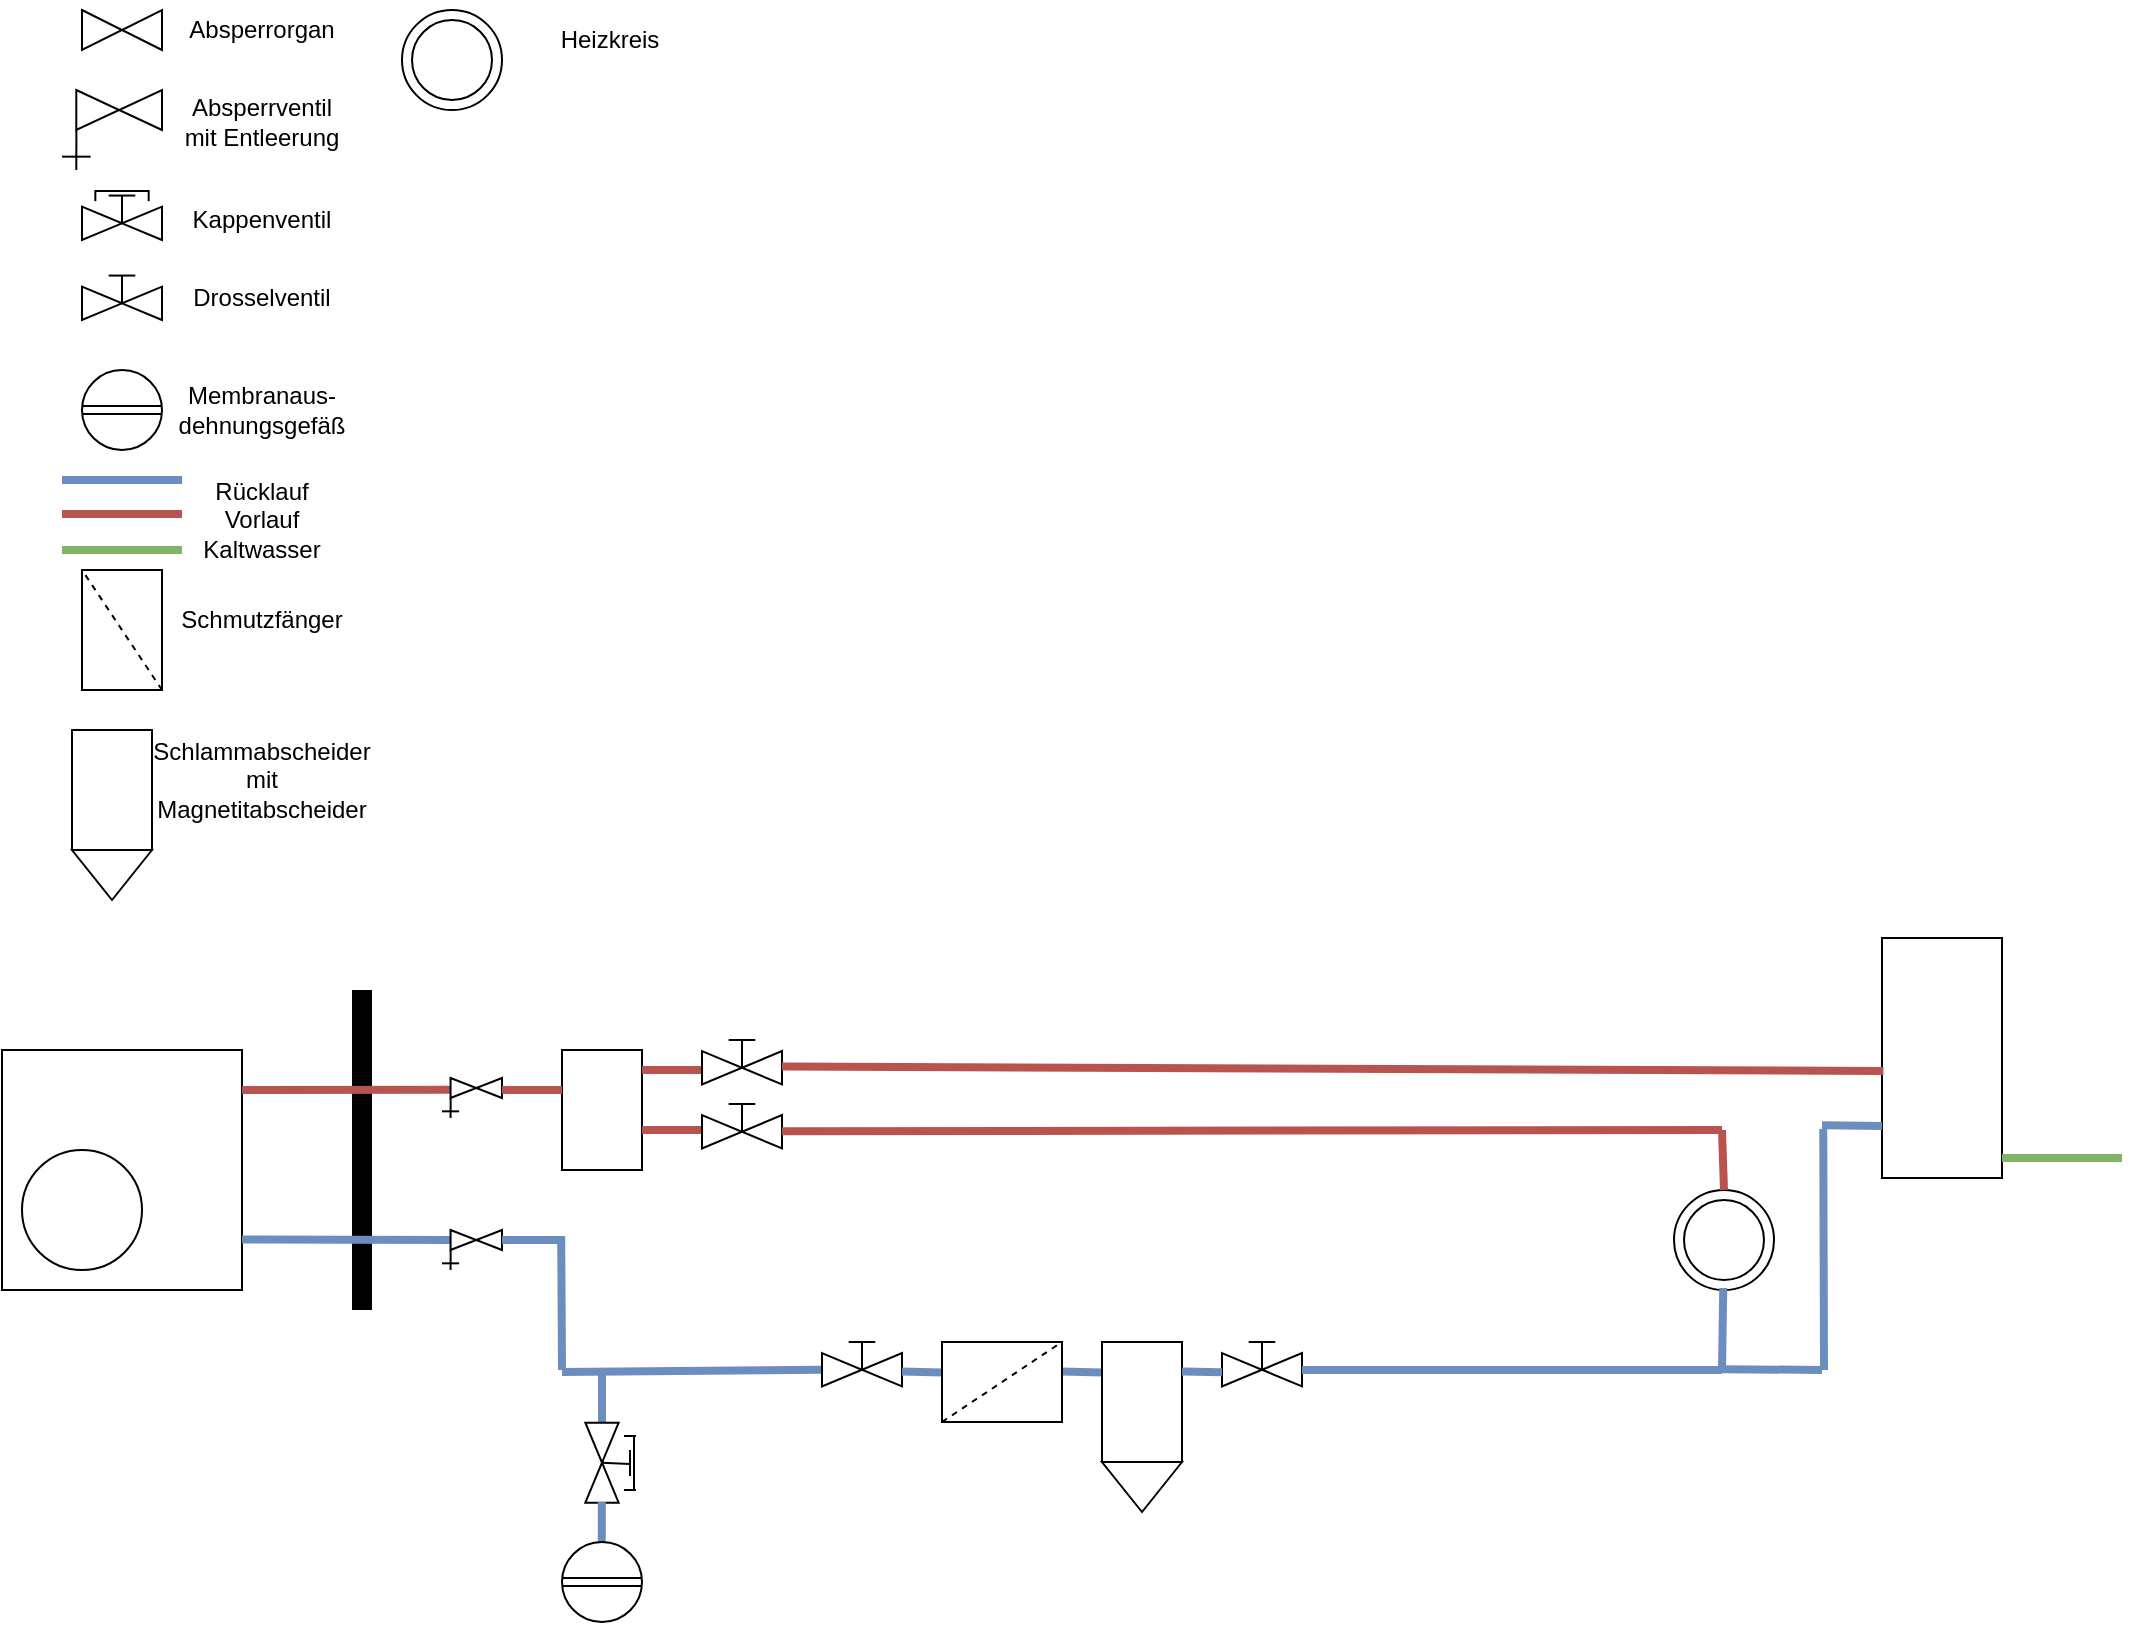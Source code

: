 <mxfile version="24.7.12">
  <diagram name="Seite-1" id="sB4p62nrwVd86XO2K_Cy">
    <mxGraphModel dx="1748" dy="721" grid="1" gridSize="10" guides="1" tooltips="1" connect="1" arrows="1" fold="1" page="1" pageScale="1" pageWidth="827" pageHeight="1169" math="0" shadow="0">
      <root>
        <mxCell id="0" />
        <mxCell id="1" parent="0" />
        <mxCell id="77hK2U9cgVGzca_YEiAG-3" value="" style="group" vertex="1" connectable="0" parent="1">
          <mxGeometry x="20" y="120" width="40" height="20" as="geometry" />
        </mxCell>
        <mxCell id="77hK2U9cgVGzca_YEiAG-1" value="" style="triangle;whiteSpace=wrap;html=1;" vertex="1" parent="77hK2U9cgVGzca_YEiAG-3">
          <mxGeometry width="20" height="20" as="geometry" />
        </mxCell>
        <mxCell id="77hK2U9cgVGzca_YEiAG-2" value="" style="triangle;whiteSpace=wrap;html=1;rotation=-180;" vertex="1" parent="77hK2U9cgVGzca_YEiAG-3">
          <mxGeometry x="20" width="20" height="20" as="geometry" />
        </mxCell>
        <mxCell id="77hK2U9cgVGzca_YEiAG-22" value="" style="endArrow=none;html=1;rounded=0;jumpSize=6;strokeWidth=4;fillColor=#dae8fc;strokeColor=#6c8ebf;" edge="1" parent="1">
          <mxGeometry width="50" height="50" relative="1" as="geometry">
            <mxPoint x="10" y="355" as="sourcePoint" />
            <mxPoint x="70" y="355" as="targetPoint" />
          </mxGeometry>
        </mxCell>
        <mxCell id="77hK2U9cgVGzca_YEiAG-23" value="" style="endArrow=none;html=1;rounded=0;jumpSize=6;strokeWidth=4;fillColor=#f8cecc;strokeColor=#b85450;" edge="1" parent="1">
          <mxGeometry width="50" height="50" relative="1" as="geometry">
            <mxPoint x="10" y="372" as="sourcePoint" />
            <mxPoint x="70" y="372" as="targetPoint" />
          </mxGeometry>
        </mxCell>
        <mxCell id="77hK2U9cgVGzca_YEiAG-24" value="" style="whiteSpace=wrap;html=1;aspect=fixed;" vertex="1" parent="1">
          <mxGeometry x="-20" y="640" width="120" height="120" as="geometry" />
        </mxCell>
        <mxCell id="77hK2U9cgVGzca_YEiAG-25" value="" style="ellipse;whiteSpace=wrap;html=1;aspect=fixed;" vertex="1" parent="1">
          <mxGeometry x="-10" y="690" width="60" height="60" as="geometry" />
        </mxCell>
        <mxCell id="77hK2U9cgVGzca_YEiAG-26" value="" style="rounded=0;whiteSpace=wrap;html=1;" vertex="1" parent="1">
          <mxGeometry x="260" y="640" width="40" height="60" as="geometry" />
        </mxCell>
        <mxCell id="77hK2U9cgVGzca_YEiAG-29" value="" style="group" vertex="1" connectable="0" parent="1">
          <mxGeometry x="10" y="160" width="50" height="40" as="geometry" />
        </mxCell>
        <mxCell id="77hK2U9cgVGzca_YEiAG-7" value="" style="endArrow=none;html=1;rounded=0;" edge="1" parent="77hK2U9cgVGzca_YEiAG-29">
          <mxGeometry width="50" height="50" relative="1" as="geometry">
            <mxPoint y="33.333" as="sourcePoint" />
            <mxPoint x="14.286" y="33.333" as="targetPoint" />
          </mxGeometry>
        </mxCell>
        <mxCell id="77hK2U9cgVGzca_YEiAG-27" value="" style="group" vertex="1" connectable="0" parent="77hK2U9cgVGzca_YEiAG-29">
          <mxGeometry x="7.143" width="42.857" height="40" as="geometry" />
        </mxCell>
        <mxCell id="77hK2U9cgVGzca_YEiAG-4" value="" style="triangle;whiteSpace=wrap;html=1;" vertex="1" parent="77hK2U9cgVGzca_YEiAG-27">
          <mxGeometry width="21.429" height="20" as="geometry" />
        </mxCell>
        <mxCell id="77hK2U9cgVGzca_YEiAG-5" value="" style="triangle;whiteSpace=wrap;html=1;rotation=-180;" vertex="1" parent="77hK2U9cgVGzca_YEiAG-27">
          <mxGeometry x="21.429" width="21.429" height="20" as="geometry" />
        </mxCell>
        <mxCell id="77hK2U9cgVGzca_YEiAG-6" value="" style="endArrow=none;html=1;rounded=0;entryX=0.003;entryY=0.985;entryDx=0;entryDy=0;entryPerimeter=0;" edge="1" parent="77hK2U9cgVGzca_YEiAG-27" target="77hK2U9cgVGzca_YEiAG-4">
          <mxGeometry width="50" height="50" relative="1" as="geometry">
            <mxPoint y="40" as="sourcePoint" />
            <mxPoint x="0.714" y="19.333" as="targetPoint" />
          </mxGeometry>
        </mxCell>
        <mxCell id="77hK2U9cgVGzca_YEiAG-30" value="" style="group" vertex="1" connectable="0" parent="1">
          <mxGeometry x="20" y="210" width="40" height="25" as="geometry" />
        </mxCell>
        <mxCell id="77hK2U9cgVGzca_YEiAG-8" value="" style="group" vertex="1" connectable="0" parent="77hK2U9cgVGzca_YEiAG-30">
          <mxGeometry y="8.333" width="40" height="16.667" as="geometry" />
        </mxCell>
        <mxCell id="77hK2U9cgVGzca_YEiAG-9" value="" style="triangle;whiteSpace=wrap;html=1;" vertex="1" parent="77hK2U9cgVGzca_YEiAG-8">
          <mxGeometry width="20" height="16.667" as="geometry" />
        </mxCell>
        <mxCell id="77hK2U9cgVGzca_YEiAG-10" value="" style="triangle;whiteSpace=wrap;html=1;rotation=-180;" vertex="1" parent="77hK2U9cgVGzca_YEiAG-8">
          <mxGeometry x="20" width="20" height="16.667" as="geometry" />
        </mxCell>
        <mxCell id="77hK2U9cgVGzca_YEiAG-11" value="" style="endArrow=none;html=1;rounded=0;exitX=1;exitY=0.5;exitDx=0;exitDy=0;" edge="1" parent="77hK2U9cgVGzca_YEiAG-30" source="77hK2U9cgVGzca_YEiAG-9">
          <mxGeometry width="50" height="50" relative="1" as="geometry">
            <mxPoint x="20" y="13.889" as="sourcePoint" />
            <mxPoint x="20" y="2.778" as="targetPoint" />
          </mxGeometry>
        </mxCell>
        <mxCell id="77hK2U9cgVGzca_YEiAG-12" value="" style="endArrow=none;html=1;rounded=0;" edge="1" parent="77hK2U9cgVGzca_YEiAG-30">
          <mxGeometry width="50" height="50" relative="1" as="geometry">
            <mxPoint x="13.333" y="2.778" as="sourcePoint" />
            <mxPoint x="26.667" y="2.778" as="targetPoint" />
          </mxGeometry>
        </mxCell>
        <mxCell id="77hK2U9cgVGzca_YEiAG-13" value="" style="endArrow=none;html=1;rounded=0;" edge="1" parent="77hK2U9cgVGzca_YEiAG-30">
          <mxGeometry width="50" height="50" relative="1" as="geometry">
            <mxPoint x="6.667" y="0.556" as="sourcePoint" />
            <mxPoint x="33.333" y="0.556" as="targetPoint" />
          </mxGeometry>
        </mxCell>
        <mxCell id="77hK2U9cgVGzca_YEiAG-14" value="" style="endArrow=none;html=1;rounded=0;" edge="1" parent="77hK2U9cgVGzca_YEiAG-30">
          <mxGeometry width="50" height="50" relative="1" as="geometry">
            <mxPoint x="6.667" y="5.556" as="sourcePoint" />
            <mxPoint x="6.667" as="targetPoint" />
          </mxGeometry>
        </mxCell>
        <mxCell id="77hK2U9cgVGzca_YEiAG-15" value="" style="endArrow=none;html=1;rounded=0;" edge="1" parent="77hK2U9cgVGzca_YEiAG-30">
          <mxGeometry width="50" height="50" relative="1" as="geometry">
            <mxPoint x="13.333" y="0.556" as="sourcePoint" />
            <mxPoint x="33.333" y="0.556" as="targetPoint" />
          </mxGeometry>
        </mxCell>
        <mxCell id="77hK2U9cgVGzca_YEiAG-17" value="" style="endArrow=none;html=1;rounded=0;" edge="1" parent="77hK2U9cgVGzca_YEiAG-30">
          <mxGeometry width="50" height="50" relative="1" as="geometry">
            <mxPoint x="6.667" y="2.778" as="sourcePoint" />
            <mxPoint x="6.667" y="2.778" as="targetPoint" />
          </mxGeometry>
        </mxCell>
        <mxCell id="77hK2U9cgVGzca_YEiAG-18" value="" style="endArrow=none;html=1;rounded=0;" edge="1" parent="77hK2U9cgVGzca_YEiAG-30">
          <mxGeometry width="50" height="50" relative="1" as="geometry">
            <mxPoint x="33.333" y="5.556" as="sourcePoint" />
            <mxPoint x="33.333" as="targetPoint" />
          </mxGeometry>
        </mxCell>
        <mxCell id="77hK2U9cgVGzca_YEiAG-32" value="" style="group" vertex="1" connectable="0" parent="1">
          <mxGeometry x="20" y="300" width="40" height="40" as="geometry" />
        </mxCell>
        <mxCell id="77hK2U9cgVGzca_YEiAG-19" value="" style="ellipse;whiteSpace=wrap;html=1;aspect=fixed;" vertex="1" parent="77hK2U9cgVGzca_YEiAG-32">
          <mxGeometry width="40" height="40" as="geometry" />
        </mxCell>
        <mxCell id="77hK2U9cgVGzca_YEiAG-20" value="" style="endArrow=none;html=1;rounded=0;entryX=1;entryY=0.5;entryDx=0;entryDy=0;exitX=0;exitY=0.5;exitDx=0;exitDy=0;" edge="1" parent="77hK2U9cgVGzca_YEiAG-32">
          <mxGeometry width="50" height="50" relative="1" as="geometry">
            <mxPoint x="5.684e-14" y="22" as="sourcePoint" />
            <mxPoint x="40.0" y="22" as="targetPoint" />
          </mxGeometry>
        </mxCell>
        <mxCell id="77hK2U9cgVGzca_YEiAG-21" value="" style="endArrow=none;html=1;rounded=0;entryX=1;entryY=0.5;entryDx=0;entryDy=0;exitX=0;exitY=0.5;exitDx=0;exitDy=0;" edge="1" parent="77hK2U9cgVGzca_YEiAG-32">
          <mxGeometry width="50" height="50" relative="1" as="geometry">
            <mxPoint y="17.967" as="sourcePoint" />
            <mxPoint x="40" y="17.967" as="targetPoint" />
          </mxGeometry>
        </mxCell>
        <mxCell id="77hK2U9cgVGzca_YEiAG-33" value="" style="endArrow=none;html=1;rounded=0;strokeWidth=10;" edge="1" parent="1">
          <mxGeometry width="50" height="50" relative="1" as="geometry">
            <mxPoint x="160" y="770" as="sourcePoint" />
            <mxPoint x="160" y="610" as="targetPoint" />
          </mxGeometry>
        </mxCell>
        <mxCell id="77hK2U9cgVGzca_YEiAG-34" value="" style="endArrow=none;html=1;rounded=0;jumpSize=6;strokeWidth=4;fillColor=#f8cecc;strokeColor=#b85450;entryX=0.007;entryY=0.59;entryDx=0;entryDy=0;entryPerimeter=0;" edge="1" parent="1" target="77hK2U9cgVGzca_YEiAG-39">
          <mxGeometry width="50" height="50" relative="1" as="geometry">
            <mxPoint x="100" y="660" as="sourcePoint" />
            <mxPoint x="200" y="660" as="targetPoint" />
          </mxGeometry>
        </mxCell>
        <mxCell id="77hK2U9cgVGzca_YEiAG-35" value="" style="endArrow=none;html=1;rounded=0;jumpSize=6;strokeWidth=4;fillColor=#dae8fc;strokeColor=#6c8ebf;entryX=0;entryY=0.5;entryDx=0;entryDy=0;" edge="1" parent="1" target="77hK2U9cgVGzca_YEiAG-46">
          <mxGeometry width="50" height="50" relative="1" as="geometry">
            <mxPoint x="100" y="734.78" as="sourcePoint" />
            <mxPoint x="200" y="735.23" as="targetPoint" />
          </mxGeometry>
        </mxCell>
        <mxCell id="77hK2U9cgVGzca_YEiAG-36" value="" style="group" vertex="1" connectable="0" parent="1">
          <mxGeometry x="200" y="654" width="30" height="20" as="geometry" />
        </mxCell>
        <mxCell id="77hK2U9cgVGzca_YEiAG-37" value="" style="endArrow=none;html=1;rounded=0;" edge="1" parent="77hK2U9cgVGzca_YEiAG-36">
          <mxGeometry width="50" height="50" relative="1" as="geometry">
            <mxPoint y="16.667" as="sourcePoint" />
            <mxPoint x="8.571" y="16.667" as="targetPoint" />
          </mxGeometry>
        </mxCell>
        <mxCell id="77hK2U9cgVGzca_YEiAG-38" value="" style="group" vertex="1" connectable="0" parent="77hK2U9cgVGzca_YEiAG-36">
          <mxGeometry x="4.286" width="25.714" height="20" as="geometry" />
        </mxCell>
        <mxCell id="77hK2U9cgVGzca_YEiAG-39" value="" style="triangle;whiteSpace=wrap;html=1;" vertex="1" parent="77hK2U9cgVGzca_YEiAG-38">
          <mxGeometry width="12.857" height="10" as="geometry" />
        </mxCell>
        <mxCell id="77hK2U9cgVGzca_YEiAG-40" value="" style="triangle;whiteSpace=wrap;html=1;rotation=-180;" vertex="1" parent="77hK2U9cgVGzca_YEiAG-38">
          <mxGeometry x="12.857" width="12.857" height="10" as="geometry" />
        </mxCell>
        <mxCell id="77hK2U9cgVGzca_YEiAG-41" value="" style="endArrow=none;html=1;rounded=0;entryX=0.003;entryY=0.985;entryDx=0;entryDy=0;entryPerimeter=0;" edge="1" parent="77hK2U9cgVGzca_YEiAG-38" target="77hK2U9cgVGzca_YEiAG-39">
          <mxGeometry width="50" height="50" relative="1" as="geometry">
            <mxPoint y="20" as="sourcePoint" />
            <mxPoint x="0.429" y="9.667" as="targetPoint" />
          </mxGeometry>
        </mxCell>
        <mxCell id="77hK2U9cgVGzca_YEiAG-43" value="" style="group" vertex="1" connectable="0" parent="1">
          <mxGeometry x="200" y="730" width="30" height="20" as="geometry" />
        </mxCell>
        <mxCell id="77hK2U9cgVGzca_YEiAG-44" value="" style="endArrow=none;html=1;rounded=0;" edge="1" parent="77hK2U9cgVGzca_YEiAG-43">
          <mxGeometry width="50" height="50" relative="1" as="geometry">
            <mxPoint y="16.667" as="sourcePoint" />
            <mxPoint x="8.571" y="16.667" as="targetPoint" />
          </mxGeometry>
        </mxCell>
        <mxCell id="77hK2U9cgVGzca_YEiAG-45" value="" style="group" vertex="1" connectable="0" parent="77hK2U9cgVGzca_YEiAG-43">
          <mxGeometry x="4.286" width="25.714" height="20" as="geometry" />
        </mxCell>
        <mxCell id="77hK2U9cgVGzca_YEiAG-46" value="" style="triangle;whiteSpace=wrap;html=1;" vertex="1" parent="77hK2U9cgVGzca_YEiAG-45">
          <mxGeometry width="12.857" height="10" as="geometry" />
        </mxCell>
        <mxCell id="77hK2U9cgVGzca_YEiAG-47" value="" style="triangle;whiteSpace=wrap;html=1;rotation=-180;" vertex="1" parent="77hK2U9cgVGzca_YEiAG-45">
          <mxGeometry x="12.857" width="12.857" height="10" as="geometry" />
        </mxCell>
        <mxCell id="77hK2U9cgVGzca_YEiAG-48" value="" style="endArrow=none;html=1;rounded=0;entryX=0.003;entryY=0.985;entryDx=0;entryDy=0;entryPerimeter=0;" edge="1" parent="77hK2U9cgVGzca_YEiAG-45" target="77hK2U9cgVGzca_YEiAG-46">
          <mxGeometry width="50" height="50" relative="1" as="geometry">
            <mxPoint y="20" as="sourcePoint" />
            <mxPoint x="0.429" y="9.667" as="targetPoint" />
          </mxGeometry>
        </mxCell>
        <mxCell id="77hK2U9cgVGzca_YEiAG-60" value="" style="endArrow=none;html=1;rounded=0;jumpSize=6;strokeWidth=4;fillColor=#f8cecc;strokeColor=#b85450;" edge="1" parent="1">
          <mxGeometry width="50" height="50" relative="1" as="geometry">
            <mxPoint x="230" y="660" as="sourcePoint" />
            <mxPoint x="260" y="660" as="targetPoint" />
          </mxGeometry>
        </mxCell>
        <mxCell id="77hK2U9cgVGzca_YEiAG-61" value="" style="endArrow=none;html=1;rounded=0;jumpSize=6;strokeWidth=4;fillColor=#dae8fc;strokeColor=#6c8ebf;entryX=0;entryY=0.5;entryDx=0;entryDy=0;" edge="1" parent="1" target="77hK2U9cgVGzca_YEiAG-109">
          <mxGeometry width="50" height="50" relative="1" as="geometry">
            <mxPoint x="260" y="801" as="sourcePoint" />
            <mxPoint x="330" y="800.8" as="targetPoint" />
          </mxGeometry>
        </mxCell>
        <mxCell id="77hK2U9cgVGzca_YEiAG-62" value="" style="endArrow=none;html=1;rounded=0;jumpSize=6;strokeWidth=4;fillColor=#dae8fc;strokeColor=#6c8ebf;" edge="1" parent="1">
          <mxGeometry width="50" height="50" relative="1" as="geometry">
            <mxPoint x="280" y="826" as="sourcePoint" />
            <mxPoint x="280" y="801" as="targetPoint" />
          </mxGeometry>
        </mxCell>
        <mxCell id="77hK2U9cgVGzca_YEiAG-75" value="" style="group;rotation=90;" vertex="1" connectable="0" parent="1">
          <mxGeometry x="264" y="834" width="40" height="25" as="geometry" />
        </mxCell>
        <mxCell id="77hK2U9cgVGzca_YEiAG-76" value="" style="group;rotation=90;" vertex="1" connectable="0" parent="77hK2U9cgVGzca_YEiAG-75">
          <mxGeometry x="-4" y="4" width="40" height="16.667" as="geometry" />
        </mxCell>
        <mxCell id="77hK2U9cgVGzca_YEiAG-77" value="" style="triangle;whiteSpace=wrap;html=1;rotation=90;" vertex="1" parent="77hK2U9cgVGzca_YEiAG-76">
          <mxGeometry x="10" y="-10" width="20" height="16.667" as="geometry" />
        </mxCell>
        <mxCell id="77hK2U9cgVGzca_YEiAG-78" value="" style="triangle;whiteSpace=wrap;html=1;rotation=-90;" vertex="1" parent="77hK2U9cgVGzca_YEiAG-76">
          <mxGeometry x="10" y="10" width="20" height="16.667" as="geometry" />
        </mxCell>
        <mxCell id="77hK2U9cgVGzca_YEiAG-79" value="" style="endArrow=none;html=1;rounded=0;exitX=1;exitY=0.5;exitDx=0;exitDy=0;" edge="1" parent="77hK2U9cgVGzca_YEiAG-75" source="77hK2U9cgVGzca_YEiAG-77">
          <mxGeometry width="50" height="50" relative="1" as="geometry">
            <mxPoint x="19" y="13" as="sourcePoint" />
            <mxPoint x="30" y="13" as="targetPoint" />
          </mxGeometry>
        </mxCell>
        <mxCell id="77hK2U9cgVGzca_YEiAG-80" value="" style="endArrow=none;html=1;rounded=0;" edge="1" parent="77hK2U9cgVGzca_YEiAG-75">
          <mxGeometry width="50" height="50" relative="1" as="geometry">
            <mxPoint x="30" y="6" as="sourcePoint" />
            <mxPoint x="30" y="19" as="targetPoint" />
          </mxGeometry>
        </mxCell>
        <mxCell id="77hK2U9cgVGzca_YEiAG-81" value="" style="endArrow=none;html=1;rounded=0;" edge="1" parent="77hK2U9cgVGzca_YEiAG-75">
          <mxGeometry width="50" height="50" relative="1" as="geometry">
            <mxPoint x="32" y="-1" as="sourcePoint" />
            <mxPoint x="32" y="26" as="targetPoint" />
          </mxGeometry>
        </mxCell>
        <mxCell id="77hK2U9cgVGzca_YEiAG-82" value="" style="endArrow=none;html=1;rounded=0;" edge="1" parent="77hK2U9cgVGzca_YEiAG-75">
          <mxGeometry width="50" height="50" relative="1" as="geometry">
            <mxPoint x="27" y="-1" as="sourcePoint" />
            <mxPoint x="33" y="-1" as="targetPoint" />
          </mxGeometry>
        </mxCell>
        <mxCell id="77hK2U9cgVGzca_YEiAG-83" value="" style="endArrow=none;html=1;rounded=0;" edge="1" parent="77hK2U9cgVGzca_YEiAG-75">
          <mxGeometry width="50" height="50" relative="1" as="geometry">
            <mxPoint x="32" y="6" as="sourcePoint" />
            <mxPoint x="32" y="26" as="targetPoint" />
          </mxGeometry>
        </mxCell>
        <mxCell id="77hK2U9cgVGzca_YEiAG-84" value="" style="endArrow=none;html=1;rounded=0;" edge="1" parent="77hK2U9cgVGzca_YEiAG-75">
          <mxGeometry width="50" height="50" relative="1" as="geometry">
            <mxPoint x="30" y="-1" as="sourcePoint" />
            <mxPoint x="30" y="-1" as="targetPoint" />
          </mxGeometry>
        </mxCell>
        <mxCell id="77hK2U9cgVGzca_YEiAG-85" value="" style="endArrow=none;html=1;rounded=0;" edge="1" parent="77hK2U9cgVGzca_YEiAG-75">
          <mxGeometry width="50" height="50" relative="1" as="geometry">
            <mxPoint x="27" y="26" as="sourcePoint" />
            <mxPoint x="33" y="26" as="targetPoint" />
          </mxGeometry>
        </mxCell>
        <mxCell id="77hK2U9cgVGzca_YEiAG-87" value="" style="endArrow=none;html=1;rounded=0;jumpSize=6;strokeWidth=4;fillColor=#dae8fc;strokeColor=#6c8ebf;" edge="1" parent="1">
          <mxGeometry width="50" height="50" relative="1" as="geometry">
            <mxPoint x="279.89" y="891" as="sourcePoint" />
            <mxPoint x="279.89" y="866" as="targetPoint" />
          </mxGeometry>
        </mxCell>
        <mxCell id="77hK2U9cgVGzca_YEiAG-88" value="" style="group" vertex="1" connectable="0" parent="1">
          <mxGeometry x="260" y="886" width="40" height="40" as="geometry" />
        </mxCell>
        <mxCell id="77hK2U9cgVGzca_YEiAG-89" value="" style="ellipse;whiteSpace=wrap;html=1;aspect=fixed;" vertex="1" parent="77hK2U9cgVGzca_YEiAG-88">
          <mxGeometry width="40" height="40" as="geometry" />
        </mxCell>
        <mxCell id="77hK2U9cgVGzca_YEiAG-90" value="" style="endArrow=none;html=1;rounded=0;entryX=1;entryY=0.5;entryDx=0;entryDy=0;exitX=0;exitY=0.5;exitDx=0;exitDy=0;" edge="1" parent="77hK2U9cgVGzca_YEiAG-88">
          <mxGeometry width="50" height="50" relative="1" as="geometry">
            <mxPoint x="5.684e-14" y="22" as="sourcePoint" />
            <mxPoint x="40.0" y="22" as="targetPoint" />
          </mxGeometry>
        </mxCell>
        <mxCell id="77hK2U9cgVGzca_YEiAG-91" value="" style="endArrow=none;html=1;rounded=0;entryX=1;entryY=0.5;entryDx=0;entryDy=0;exitX=0;exitY=0.5;exitDx=0;exitDy=0;" edge="1" parent="77hK2U9cgVGzca_YEiAG-88">
          <mxGeometry width="50" height="50" relative="1" as="geometry">
            <mxPoint y="17.967" as="sourcePoint" />
            <mxPoint x="40" y="17.967" as="targetPoint" />
          </mxGeometry>
        </mxCell>
        <mxCell id="77hK2U9cgVGzca_YEiAG-99" value="" style="group" vertex="1" connectable="0" parent="1">
          <mxGeometry x="20" y="252.778" width="40" height="22.222" as="geometry" />
        </mxCell>
        <mxCell id="77hK2U9cgVGzca_YEiAG-50" value="" style="group" vertex="1" connectable="0" parent="77hK2U9cgVGzca_YEiAG-99">
          <mxGeometry y="5.556" width="40" height="16.667" as="geometry" />
        </mxCell>
        <mxCell id="77hK2U9cgVGzca_YEiAG-51" value="" style="triangle;whiteSpace=wrap;html=1;" vertex="1" parent="77hK2U9cgVGzca_YEiAG-50">
          <mxGeometry width="20" height="16.667" as="geometry" />
        </mxCell>
        <mxCell id="77hK2U9cgVGzca_YEiAG-52" value="" style="triangle;whiteSpace=wrap;html=1;rotation=-180;" vertex="1" parent="77hK2U9cgVGzca_YEiAG-50">
          <mxGeometry x="20" width="20" height="16.667" as="geometry" />
        </mxCell>
        <mxCell id="77hK2U9cgVGzca_YEiAG-53" value="" style="endArrow=none;html=1;rounded=0;exitX=1;exitY=0.5;exitDx=0;exitDy=0;" edge="1" parent="77hK2U9cgVGzca_YEiAG-99" source="77hK2U9cgVGzca_YEiAG-51">
          <mxGeometry width="50" height="50" relative="1" as="geometry">
            <mxPoint x="20" y="11.111" as="sourcePoint" />
            <mxPoint x="20" as="targetPoint" />
          </mxGeometry>
        </mxCell>
        <mxCell id="77hK2U9cgVGzca_YEiAG-54" value="" style="endArrow=none;html=1;rounded=0;" edge="1" parent="77hK2U9cgVGzca_YEiAG-99">
          <mxGeometry width="50" height="50" relative="1" as="geometry">
            <mxPoint x="13.333" as="sourcePoint" />
            <mxPoint x="26.667" as="targetPoint" />
          </mxGeometry>
        </mxCell>
        <mxCell id="77hK2U9cgVGzca_YEiAG-58" value="" style="endArrow=none;html=1;rounded=0;" edge="1" parent="77hK2U9cgVGzca_YEiAG-99">
          <mxGeometry width="50" height="50" relative="1" as="geometry">
            <mxPoint x="6.667" as="sourcePoint" />
            <mxPoint x="6.667" as="targetPoint" />
          </mxGeometry>
        </mxCell>
        <mxCell id="77hK2U9cgVGzca_YEiAG-100" value="" style="group" vertex="1" connectable="0" parent="1">
          <mxGeometry x="590" y="785.998" width="40" height="22.222" as="geometry" />
        </mxCell>
        <mxCell id="77hK2U9cgVGzca_YEiAG-101" value="" style="group" vertex="1" connectable="0" parent="77hK2U9cgVGzca_YEiAG-100">
          <mxGeometry y="5.556" width="40" height="16.667" as="geometry" />
        </mxCell>
        <mxCell id="77hK2U9cgVGzca_YEiAG-102" value="" style="triangle;whiteSpace=wrap;html=1;" vertex="1" parent="77hK2U9cgVGzca_YEiAG-101">
          <mxGeometry width="20" height="16.667" as="geometry" />
        </mxCell>
        <mxCell id="77hK2U9cgVGzca_YEiAG-103" value="" style="triangle;whiteSpace=wrap;html=1;rotation=-180;" vertex="1" parent="77hK2U9cgVGzca_YEiAG-101">
          <mxGeometry x="20" width="20" height="16.667" as="geometry" />
        </mxCell>
        <mxCell id="77hK2U9cgVGzca_YEiAG-104" value="" style="endArrow=none;html=1;rounded=0;exitX=1;exitY=0.5;exitDx=0;exitDy=0;" edge="1" parent="77hK2U9cgVGzca_YEiAG-100" source="77hK2U9cgVGzca_YEiAG-102">
          <mxGeometry width="50" height="50" relative="1" as="geometry">
            <mxPoint x="20" y="11.111" as="sourcePoint" />
            <mxPoint x="20" as="targetPoint" />
          </mxGeometry>
        </mxCell>
        <mxCell id="77hK2U9cgVGzca_YEiAG-105" value="" style="endArrow=none;html=1;rounded=0;" edge="1" parent="77hK2U9cgVGzca_YEiAG-100">
          <mxGeometry width="50" height="50" relative="1" as="geometry">
            <mxPoint x="13.333" as="sourcePoint" />
            <mxPoint x="26.667" as="targetPoint" />
          </mxGeometry>
        </mxCell>
        <mxCell id="77hK2U9cgVGzca_YEiAG-106" value="" style="endArrow=none;html=1;rounded=0;" edge="1" parent="77hK2U9cgVGzca_YEiAG-100">
          <mxGeometry width="50" height="50" relative="1" as="geometry">
            <mxPoint x="6.667" as="sourcePoint" />
            <mxPoint x="6.667" as="targetPoint" />
          </mxGeometry>
        </mxCell>
        <mxCell id="77hK2U9cgVGzca_YEiAG-107" value="" style="group" vertex="1" connectable="0" parent="1">
          <mxGeometry x="390" y="785.998" width="40" height="22.222" as="geometry" />
        </mxCell>
        <mxCell id="77hK2U9cgVGzca_YEiAG-108" value="" style="group" vertex="1" connectable="0" parent="77hK2U9cgVGzca_YEiAG-107">
          <mxGeometry y="5.556" width="40" height="16.667" as="geometry" />
        </mxCell>
        <mxCell id="77hK2U9cgVGzca_YEiAG-109" value="" style="triangle;whiteSpace=wrap;html=1;" vertex="1" parent="77hK2U9cgVGzca_YEiAG-108">
          <mxGeometry width="20" height="16.667" as="geometry" />
        </mxCell>
        <mxCell id="77hK2U9cgVGzca_YEiAG-110" value="" style="triangle;whiteSpace=wrap;html=1;rotation=-180;" vertex="1" parent="77hK2U9cgVGzca_YEiAG-108">
          <mxGeometry x="20" width="20" height="16.667" as="geometry" />
        </mxCell>
        <mxCell id="77hK2U9cgVGzca_YEiAG-111" value="" style="endArrow=none;html=1;rounded=0;exitX=1;exitY=0.5;exitDx=0;exitDy=0;" edge="1" parent="77hK2U9cgVGzca_YEiAG-107" source="77hK2U9cgVGzca_YEiAG-109">
          <mxGeometry width="50" height="50" relative="1" as="geometry">
            <mxPoint x="20" y="11.111" as="sourcePoint" />
            <mxPoint x="20" as="targetPoint" />
          </mxGeometry>
        </mxCell>
        <mxCell id="77hK2U9cgVGzca_YEiAG-112" value="" style="endArrow=none;html=1;rounded=0;" edge="1" parent="77hK2U9cgVGzca_YEiAG-107">
          <mxGeometry width="50" height="50" relative="1" as="geometry">
            <mxPoint x="13.333" as="sourcePoint" />
            <mxPoint x="26.667" as="targetPoint" />
          </mxGeometry>
        </mxCell>
        <mxCell id="77hK2U9cgVGzca_YEiAG-113" value="" style="endArrow=none;html=1;rounded=0;" edge="1" parent="77hK2U9cgVGzca_YEiAG-107">
          <mxGeometry width="50" height="50" relative="1" as="geometry">
            <mxPoint x="6.667" as="sourcePoint" />
            <mxPoint x="6.667" as="targetPoint" />
          </mxGeometry>
        </mxCell>
        <mxCell id="77hK2U9cgVGzca_YEiAG-118" value="" style="endArrow=none;html=1;rounded=0;jumpSize=6;strokeWidth=4;fillColor=#dae8fc;strokeColor=#6c8ebf;" edge="1" parent="1">
          <mxGeometry width="50" height="50" relative="1" as="geometry">
            <mxPoint x="430" y="800.79" as="sourcePoint" />
            <mxPoint x="450" y="801.21" as="targetPoint" />
          </mxGeometry>
        </mxCell>
        <mxCell id="77hK2U9cgVGzca_YEiAG-121" value="" style="endArrow=none;html=1;rounded=0;jumpSize=6;strokeWidth=4;fillColor=#dae8fc;strokeColor=#6c8ebf;" edge="1" parent="1">
          <mxGeometry width="50" height="50" relative="1" as="geometry">
            <mxPoint x="510" y="800.79" as="sourcePoint" />
            <mxPoint x="530" y="801.21" as="targetPoint" />
          </mxGeometry>
        </mxCell>
        <mxCell id="77hK2U9cgVGzca_YEiAG-123" value="" style="group" vertex="1" connectable="0" parent="1">
          <mxGeometry x="450" y="786" width="60" height="40" as="geometry" />
        </mxCell>
        <mxCell id="77hK2U9cgVGzca_YEiAG-114" value="" style="rounded=0;whiteSpace=wrap;html=1;rotation=90;" vertex="1" parent="77hK2U9cgVGzca_YEiAG-123">
          <mxGeometry x="10" y="-10" width="40" height="60" as="geometry" />
        </mxCell>
        <mxCell id="77hK2U9cgVGzca_YEiAG-115" value="" style="endArrow=none;dashed=1;html=1;rounded=0;entryX=0;entryY=0;entryDx=0;entryDy=0;exitX=1;exitY=1;exitDx=0;exitDy=0;" edge="1" parent="77hK2U9cgVGzca_YEiAG-123" source="77hK2U9cgVGzca_YEiAG-114" target="77hK2U9cgVGzca_YEiAG-114">
          <mxGeometry width="50" height="50" relative="1" as="geometry">
            <mxPoint x="265" y="155" as="sourcePoint" />
            <mxPoint x="315" y="105" as="targetPoint" />
          </mxGeometry>
        </mxCell>
        <mxCell id="77hK2U9cgVGzca_YEiAG-124" value="" style="group;rotation=-90;" vertex="1" connectable="0" parent="1">
          <mxGeometry x="10" y="410" width="60" height="40" as="geometry" />
        </mxCell>
        <mxCell id="77hK2U9cgVGzca_YEiAG-125" value="" style="rounded=0;whiteSpace=wrap;html=1;rotation=0;" vertex="1" parent="77hK2U9cgVGzca_YEiAG-124">
          <mxGeometry x="10" y="-10" width="40" height="60" as="geometry" />
        </mxCell>
        <mxCell id="77hK2U9cgVGzca_YEiAG-126" value="" style="endArrow=none;dashed=1;html=1;rounded=0;entryX=0;entryY=0;entryDx=0;entryDy=0;exitX=1;exitY=1;exitDx=0;exitDy=0;" edge="1" parent="77hK2U9cgVGzca_YEiAG-124" source="77hK2U9cgVGzca_YEiAG-125" target="77hK2U9cgVGzca_YEiAG-125">
          <mxGeometry width="50" height="50" relative="1" as="geometry">
            <mxPoint x="165" y="-215" as="sourcePoint" />
            <mxPoint x="115" y="-265" as="targetPoint" />
          </mxGeometry>
        </mxCell>
        <mxCell id="77hK2U9cgVGzca_YEiAG-127" value="" style="group" vertex="1" connectable="0" parent="1">
          <mxGeometry x="15" y="480" width="40" height="85" as="geometry" />
        </mxCell>
        <mxCell id="77hK2U9cgVGzca_YEiAG-116" value="" style="rounded=0;whiteSpace=wrap;html=1;" vertex="1" parent="77hK2U9cgVGzca_YEiAG-127">
          <mxGeometry width="40" height="60" as="geometry" />
        </mxCell>
        <mxCell id="77hK2U9cgVGzca_YEiAG-117" value="" style="triangle;whiteSpace=wrap;html=1;rotation=90;" vertex="1" parent="77hK2U9cgVGzca_YEiAG-127">
          <mxGeometry x="7.5" y="52.5" width="25" height="40" as="geometry" />
        </mxCell>
        <mxCell id="77hK2U9cgVGzca_YEiAG-128" value="" style="group" vertex="1" connectable="0" parent="1">
          <mxGeometry x="530" y="786" width="40" height="85" as="geometry" />
        </mxCell>
        <mxCell id="77hK2U9cgVGzca_YEiAG-129" value="" style="rounded=0;whiteSpace=wrap;html=1;" vertex="1" parent="77hK2U9cgVGzca_YEiAG-128">
          <mxGeometry width="40" height="60" as="geometry" />
        </mxCell>
        <mxCell id="77hK2U9cgVGzca_YEiAG-130" value="" style="triangle;whiteSpace=wrap;html=1;rotation=90;" vertex="1" parent="77hK2U9cgVGzca_YEiAG-128">
          <mxGeometry x="7.5" y="52.5" width="25" height="40" as="geometry" />
        </mxCell>
        <mxCell id="77hK2U9cgVGzca_YEiAG-131" value="" style="endArrow=none;html=1;rounded=0;jumpSize=6;strokeWidth=4;fillColor=#dae8fc;strokeColor=#6c8ebf;" edge="1" parent="1">
          <mxGeometry width="50" height="50" relative="1" as="geometry">
            <mxPoint x="570" y="800.76" as="sourcePoint" />
            <mxPoint x="590" y="801.18" as="targetPoint" />
          </mxGeometry>
        </mxCell>
        <mxCell id="77hK2U9cgVGzca_YEiAG-134" value="" style="endArrow=none;html=1;rounded=0;jumpSize=6;strokeWidth=4;fillColor=#f8cecc;strokeColor=#b85450;" edge="1" parent="1">
          <mxGeometry width="50" height="50" relative="1" as="geometry">
            <mxPoint x="300" y="650" as="sourcePoint" />
            <mxPoint x="330" y="650" as="targetPoint" />
          </mxGeometry>
        </mxCell>
        <mxCell id="77hK2U9cgVGzca_YEiAG-135" value="" style="endArrow=none;html=1;rounded=0;jumpSize=6;strokeWidth=4;fillColor=#f8cecc;strokeColor=#b85450;" edge="1" parent="1">
          <mxGeometry width="50" height="50" relative="1" as="geometry">
            <mxPoint x="300" y="680" as="sourcePoint" />
            <mxPoint x="330" y="680" as="targetPoint" />
          </mxGeometry>
        </mxCell>
        <mxCell id="77hK2U9cgVGzca_YEiAG-136" value="" style="group" vertex="1" connectable="0" parent="1">
          <mxGeometry x="330" y="666.998" width="40" height="22.222" as="geometry" />
        </mxCell>
        <mxCell id="77hK2U9cgVGzca_YEiAG-137" value="" style="group" vertex="1" connectable="0" parent="77hK2U9cgVGzca_YEiAG-136">
          <mxGeometry y="5.556" width="40" height="16.667" as="geometry" />
        </mxCell>
        <mxCell id="77hK2U9cgVGzca_YEiAG-138" value="" style="triangle;whiteSpace=wrap;html=1;" vertex="1" parent="77hK2U9cgVGzca_YEiAG-137">
          <mxGeometry width="20" height="16.667" as="geometry" />
        </mxCell>
        <mxCell id="77hK2U9cgVGzca_YEiAG-139" value="" style="triangle;whiteSpace=wrap;html=1;rotation=-180;" vertex="1" parent="77hK2U9cgVGzca_YEiAG-137">
          <mxGeometry x="20" width="20" height="16.667" as="geometry" />
        </mxCell>
        <mxCell id="77hK2U9cgVGzca_YEiAG-140" value="" style="endArrow=none;html=1;rounded=0;exitX=1;exitY=0.5;exitDx=0;exitDy=0;" edge="1" parent="77hK2U9cgVGzca_YEiAG-136" source="77hK2U9cgVGzca_YEiAG-138">
          <mxGeometry width="50" height="50" relative="1" as="geometry">
            <mxPoint x="20" y="11.111" as="sourcePoint" />
            <mxPoint x="20" as="targetPoint" />
          </mxGeometry>
        </mxCell>
        <mxCell id="77hK2U9cgVGzca_YEiAG-141" value="" style="endArrow=none;html=1;rounded=0;" edge="1" parent="77hK2U9cgVGzca_YEiAG-136">
          <mxGeometry width="50" height="50" relative="1" as="geometry">
            <mxPoint x="13.333" as="sourcePoint" />
            <mxPoint x="26.667" as="targetPoint" />
          </mxGeometry>
        </mxCell>
        <mxCell id="77hK2U9cgVGzca_YEiAG-142" value="" style="endArrow=none;html=1;rounded=0;" edge="1" parent="77hK2U9cgVGzca_YEiAG-136">
          <mxGeometry width="50" height="50" relative="1" as="geometry">
            <mxPoint x="6.667" as="sourcePoint" />
            <mxPoint x="6.667" as="targetPoint" />
          </mxGeometry>
        </mxCell>
        <mxCell id="77hK2U9cgVGzca_YEiAG-143" value="" style="group" vertex="1" connectable="0" parent="1">
          <mxGeometry x="330" y="634.998" width="40" height="22.222" as="geometry" />
        </mxCell>
        <mxCell id="77hK2U9cgVGzca_YEiAG-144" value="" style="group" vertex="1" connectable="0" parent="77hK2U9cgVGzca_YEiAG-143">
          <mxGeometry y="5.556" width="40" height="16.667" as="geometry" />
        </mxCell>
        <mxCell id="77hK2U9cgVGzca_YEiAG-145" value="" style="triangle;whiteSpace=wrap;html=1;" vertex="1" parent="77hK2U9cgVGzca_YEiAG-144">
          <mxGeometry width="20" height="16.667" as="geometry" />
        </mxCell>
        <mxCell id="77hK2U9cgVGzca_YEiAG-146" value="" style="triangle;whiteSpace=wrap;html=1;rotation=-180;" vertex="1" parent="77hK2U9cgVGzca_YEiAG-144">
          <mxGeometry x="20" width="20" height="16.667" as="geometry" />
        </mxCell>
        <mxCell id="77hK2U9cgVGzca_YEiAG-147" value="" style="endArrow=none;html=1;rounded=0;exitX=1;exitY=0.5;exitDx=0;exitDy=0;" edge="1" parent="77hK2U9cgVGzca_YEiAG-143" source="77hK2U9cgVGzca_YEiAG-145">
          <mxGeometry width="50" height="50" relative="1" as="geometry">
            <mxPoint x="20" y="11.111" as="sourcePoint" />
            <mxPoint x="20" as="targetPoint" />
          </mxGeometry>
        </mxCell>
        <mxCell id="77hK2U9cgVGzca_YEiAG-148" value="" style="endArrow=none;html=1;rounded=0;" edge="1" parent="77hK2U9cgVGzca_YEiAG-143">
          <mxGeometry width="50" height="50" relative="1" as="geometry">
            <mxPoint x="13.333" as="sourcePoint" />
            <mxPoint x="26.667" as="targetPoint" />
          </mxGeometry>
        </mxCell>
        <mxCell id="77hK2U9cgVGzca_YEiAG-149" value="" style="endArrow=none;html=1;rounded=0;" edge="1" parent="77hK2U9cgVGzca_YEiAG-143">
          <mxGeometry width="50" height="50" relative="1" as="geometry">
            <mxPoint x="6.667" as="sourcePoint" />
            <mxPoint x="6.667" as="targetPoint" />
          </mxGeometry>
        </mxCell>
        <mxCell id="77hK2U9cgVGzca_YEiAG-156" value="" style="group" vertex="1" connectable="0" parent="1">
          <mxGeometry x="180" y="120" width="50" height="50" as="geometry" />
        </mxCell>
        <mxCell id="77hK2U9cgVGzca_YEiAG-154" value="" style="group" vertex="1" connectable="0" parent="77hK2U9cgVGzca_YEiAG-156">
          <mxGeometry width="50" height="50" as="geometry" />
        </mxCell>
        <mxCell id="77hK2U9cgVGzca_YEiAG-155" value="" style="ellipse;whiteSpace=wrap;html=1;aspect=fixed;" vertex="1" parent="77hK2U9cgVGzca_YEiAG-154">
          <mxGeometry width="50" height="50" as="geometry" />
        </mxCell>
        <mxCell id="77hK2U9cgVGzca_YEiAG-150" value="" style="group" vertex="1" connectable="0" parent="77hK2U9cgVGzca_YEiAG-156">
          <mxGeometry x="5" y="5" width="40" height="40" as="geometry" />
        </mxCell>
        <mxCell id="77hK2U9cgVGzca_YEiAG-151" value="" style="ellipse;whiteSpace=wrap;html=1;aspect=fixed;" vertex="1" parent="77hK2U9cgVGzca_YEiAG-150">
          <mxGeometry width="40" height="40" as="geometry" />
        </mxCell>
        <mxCell id="77hK2U9cgVGzca_YEiAG-157" value="" style="group" vertex="1" connectable="0" parent="1">
          <mxGeometry x="816" y="710" width="50" height="50" as="geometry" />
        </mxCell>
        <mxCell id="77hK2U9cgVGzca_YEiAG-158" value="" style="group" vertex="1" connectable="0" parent="77hK2U9cgVGzca_YEiAG-157">
          <mxGeometry width="50" height="50" as="geometry" />
        </mxCell>
        <mxCell id="77hK2U9cgVGzca_YEiAG-159" value="" style="ellipse;whiteSpace=wrap;html=1;aspect=fixed;" vertex="1" parent="77hK2U9cgVGzca_YEiAG-158">
          <mxGeometry width="50" height="50" as="geometry" />
        </mxCell>
        <mxCell id="77hK2U9cgVGzca_YEiAG-160" value="" style="group" vertex="1" connectable="0" parent="77hK2U9cgVGzca_YEiAG-157">
          <mxGeometry x="5" y="5" width="40" height="40" as="geometry" />
        </mxCell>
        <mxCell id="77hK2U9cgVGzca_YEiAG-161" value="" style="ellipse;whiteSpace=wrap;html=1;aspect=fixed;" vertex="1" parent="77hK2U9cgVGzca_YEiAG-160">
          <mxGeometry width="40" height="40" as="geometry" />
        </mxCell>
        <mxCell id="77hK2U9cgVGzca_YEiAG-162" value="" style="endArrow=none;html=1;rounded=0;jumpSize=6;strokeWidth=4;fillColor=#f8cecc;strokeColor=#b85450;" edge="1" parent="1">
          <mxGeometry width="50" height="50" relative="1" as="geometry">
            <mxPoint x="370" y="680.61" as="sourcePoint" />
            <mxPoint x="840" y="680" as="targetPoint" />
          </mxGeometry>
        </mxCell>
        <mxCell id="77hK2U9cgVGzca_YEiAG-163" value="" style="endArrow=none;html=1;rounded=0;jumpSize=6;strokeWidth=4;fillColor=#dae8fc;strokeColor=#6c8ebf;" edge="1" parent="1">
          <mxGeometry width="50" height="50" relative="1" as="geometry">
            <mxPoint x="630" y="800" as="sourcePoint" />
            <mxPoint x="840" y="800" as="targetPoint" />
          </mxGeometry>
        </mxCell>
        <mxCell id="77hK2U9cgVGzca_YEiAG-164" value="" style="endArrow=none;html=1;rounded=0;jumpSize=6;strokeWidth=4;fillColor=#dae8fc;strokeColor=#6c8ebf;" edge="1" parent="1">
          <mxGeometry width="50" height="50" relative="1" as="geometry">
            <mxPoint x="260" y="800" as="sourcePoint" />
            <mxPoint x="259.6" y="733" as="targetPoint" />
          </mxGeometry>
        </mxCell>
        <mxCell id="77hK2U9cgVGzca_YEiAG-165" value="" style="endArrow=none;html=1;rounded=0;jumpSize=6;strokeWidth=4;fillColor=#dae8fc;strokeColor=#6c8ebf;" edge="1" parent="1">
          <mxGeometry width="50" height="50" relative="1" as="geometry">
            <mxPoint x="230" y="735" as="sourcePoint" />
            <mxPoint x="260" y="735" as="targetPoint" />
          </mxGeometry>
        </mxCell>
        <mxCell id="77hK2U9cgVGzca_YEiAG-166" value="" style="endArrow=none;html=1;rounded=0;jumpSize=6;strokeWidth=4;fillColor=#dae8fc;strokeColor=#6c8ebf;" edge="1" parent="1">
          <mxGeometry width="50" height="50" relative="1" as="geometry">
            <mxPoint x="840" y="800" as="sourcePoint" />
            <mxPoint x="840.63" y="759" as="targetPoint" />
          </mxGeometry>
        </mxCell>
        <mxCell id="77hK2U9cgVGzca_YEiAG-167" value="" style="endArrow=none;html=1;rounded=0;jumpSize=6;strokeWidth=4;fillColor=#f8cecc;strokeColor=#b85450;entryX=0.5;entryY=0;entryDx=0;entryDy=0;" edge="1" parent="1" target="77hK2U9cgVGzca_YEiAG-159">
          <mxGeometry width="50" height="50" relative="1" as="geometry">
            <mxPoint x="840" y="680" as="sourcePoint" />
            <mxPoint x="890" y="689.22" as="targetPoint" />
          </mxGeometry>
        </mxCell>
        <mxCell id="77hK2U9cgVGzca_YEiAG-168" value="" style="rounded=0;whiteSpace=wrap;html=1;rotation=90;" vertex="1" parent="1">
          <mxGeometry x="890" y="614" width="120" height="60" as="geometry" />
        </mxCell>
        <mxCell id="77hK2U9cgVGzca_YEiAG-169" value="" style="endArrow=none;html=1;rounded=0;jumpSize=6;strokeWidth=4;fillColor=#f8cecc;strokeColor=#b85450;entryX=0.554;entryY=0.988;entryDx=0;entryDy=0;entryPerimeter=0;" edge="1" parent="1" target="77hK2U9cgVGzca_YEiAG-168">
          <mxGeometry width="50" height="50" relative="1" as="geometry">
            <mxPoint x="370" y="648.28" as="sourcePoint" />
            <mxPoint x="840" y="647.67" as="targetPoint" />
          </mxGeometry>
        </mxCell>
        <mxCell id="77hK2U9cgVGzca_YEiAG-170" value="" style="endArrow=none;html=1;rounded=0;jumpSize=6;strokeWidth=4;fillColor=#dae8fc;strokeColor=#6c8ebf;" edge="1" parent="1">
          <mxGeometry width="50" height="50" relative="1" as="geometry">
            <mxPoint x="891" y="800" as="sourcePoint" />
            <mxPoint x="890.63" y="679.5" as="targetPoint" />
          </mxGeometry>
        </mxCell>
        <mxCell id="77hK2U9cgVGzca_YEiAG-171" value="" style="endArrow=none;html=1;rounded=0;jumpSize=6;strokeWidth=4;fillColor=#dae8fc;strokeColor=#6c8ebf;" edge="1" parent="1">
          <mxGeometry width="50" height="50" relative="1" as="geometry">
            <mxPoint x="840" y="799.57" as="sourcePoint" />
            <mxPoint x="890" y="800" as="targetPoint" />
          </mxGeometry>
        </mxCell>
        <mxCell id="77hK2U9cgVGzca_YEiAG-172" value="" style="endArrow=none;html=1;rounded=0;jumpSize=6;strokeWidth=4;fillColor=#dae8fc;strokeColor=#6c8ebf;" edge="1" parent="1">
          <mxGeometry width="50" height="50" relative="1" as="geometry">
            <mxPoint x="890" y="677.67" as="sourcePoint" />
            <mxPoint x="920" y="678" as="targetPoint" />
          </mxGeometry>
        </mxCell>
        <mxCell id="77hK2U9cgVGzca_YEiAG-173" value="" style="endArrow=none;html=1;rounded=0;jumpSize=6;strokeWidth=4;fillColor=#d5e8d4;strokeColor=#82b366;" edge="1" parent="1">
          <mxGeometry width="50" height="50" relative="1" as="geometry">
            <mxPoint x="10" y="390" as="sourcePoint" />
            <mxPoint x="70" y="390" as="targetPoint" />
          </mxGeometry>
        </mxCell>
        <mxCell id="77hK2U9cgVGzca_YEiAG-174" value="" style="endArrow=none;html=1;rounded=0;jumpSize=6;strokeWidth=4;fillColor=#d5e8d4;strokeColor=#82b366;" edge="1" parent="1">
          <mxGeometry width="50" height="50" relative="1" as="geometry">
            <mxPoint x="980" y="693.95" as="sourcePoint" />
            <mxPoint x="1040" y="693.95" as="targetPoint" />
          </mxGeometry>
        </mxCell>
        <mxCell id="77hK2U9cgVGzca_YEiAG-175" value="Absperrorgan" style="text;html=1;align=center;verticalAlign=middle;whiteSpace=wrap;rounded=0;" vertex="1" parent="1">
          <mxGeometry x="70" y="115" width="80" height="30" as="geometry" />
        </mxCell>
        <mxCell id="77hK2U9cgVGzca_YEiAG-176" value="Absperrventil&lt;br&gt;mit Entleerung" style="text;html=1;align=center;verticalAlign=middle;whiteSpace=wrap;rounded=0;" vertex="1" parent="1">
          <mxGeometry x="70" y="161" width="80" height="30" as="geometry" />
        </mxCell>
        <mxCell id="77hK2U9cgVGzca_YEiAG-177" value="Kappenventil" style="text;html=1;align=center;verticalAlign=middle;whiteSpace=wrap;rounded=0;" vertex="1" parent="1">
          <mxGeometry x="70" y="210" width="80" height="30" as="geometry" />
        </mxCell>
        <mxCell id="77hK2U9cgVGzca_YEiAG-178" value="Drosselventil" style="text;html=1;align=center;verticalAlign=middle;whiteSpace=wrap;rounded=0;" vertex="1" parent="1">
          <mxGeometry x="70" y="248.89" width="80" height="30" as="geometry" />
        </mxCell>
        <mxCell id="77hK2U9cgVGzca_YEiAG-179" value="&lt;div&gt;Membranaus-&lt;/div&gt;&lt;div&gt;dehnungsgefäß&lt;br&gt;&lt;/div&gt;" style="text;html=1;align=center;verticalAlign=middle;whiteSpace=wrap;rounded=0;" vertex="1" parent="1">
          <mxGeometry x="70" y="305" width="80" height="30" as="geometry" />
        </mxCell>
        <mxCell id="77hK2U9cgVGzca_YEiAG-180" value="&lt;div&gt;Rücklauf&lt;/div&gt;&lt;div&gt;Vorlauf&lt;/div&gt;&lt;div&gt;Kaltwasser&lt;br&gt;&lt;/div&gt;" style="text;html=1;align=center;verticalAlign=middle;whiteSpace=wrap;rounded=0;" vertex="1" parent="1">
          <mxGeometry x="70" y="360" width="80" height="30" as="geometry" />
        </mxCell>
        <mxCell id="77hK2U9cgVGzca_YEiAG-181" value="Schmutzfänger" style="text;html=1;align=center;verticalAlign=middle;whiteSpace=wrap;rounded=0;" vertex="1" parent="1">
          <mxGeometry x="70" y="410" width="80" height="30" as="geometry" />
        </mxCell>
        <mxCell id="77hK2U9cgVGzca_YEiAG-182" value="&lt;div&gt;Schlammabscheider&lt;/div&gt;&lt;div&gt;mit&lt;/div&gt;&lt;div&gt;Magnetitabscheider&lt;br&gt;&lt;/div&gt;" style="text;html=1;align=center;verticalAlign=middle;whiteSpace=wrap;rounded=0;" vertex="1" parent="1">
          <mxGeometry x="70" y="490" width="80" height="30" as="geometry" />
        </mxCell>
        <mxCell id="77hK2U9cgVGzca_YEiAG-183" value="Heizkreis" style="text;html=1;align=center;verticalAlign=middle;whiteSpace=wrap;rounded=0;" vertex="1" parent="1">
          <mxGeometry x="244" y="120" width="80" height="30" as="geometry" />
        </mxCell>
      </root>
    </mxGraphModel>
  </diagram>
</mxfile>
